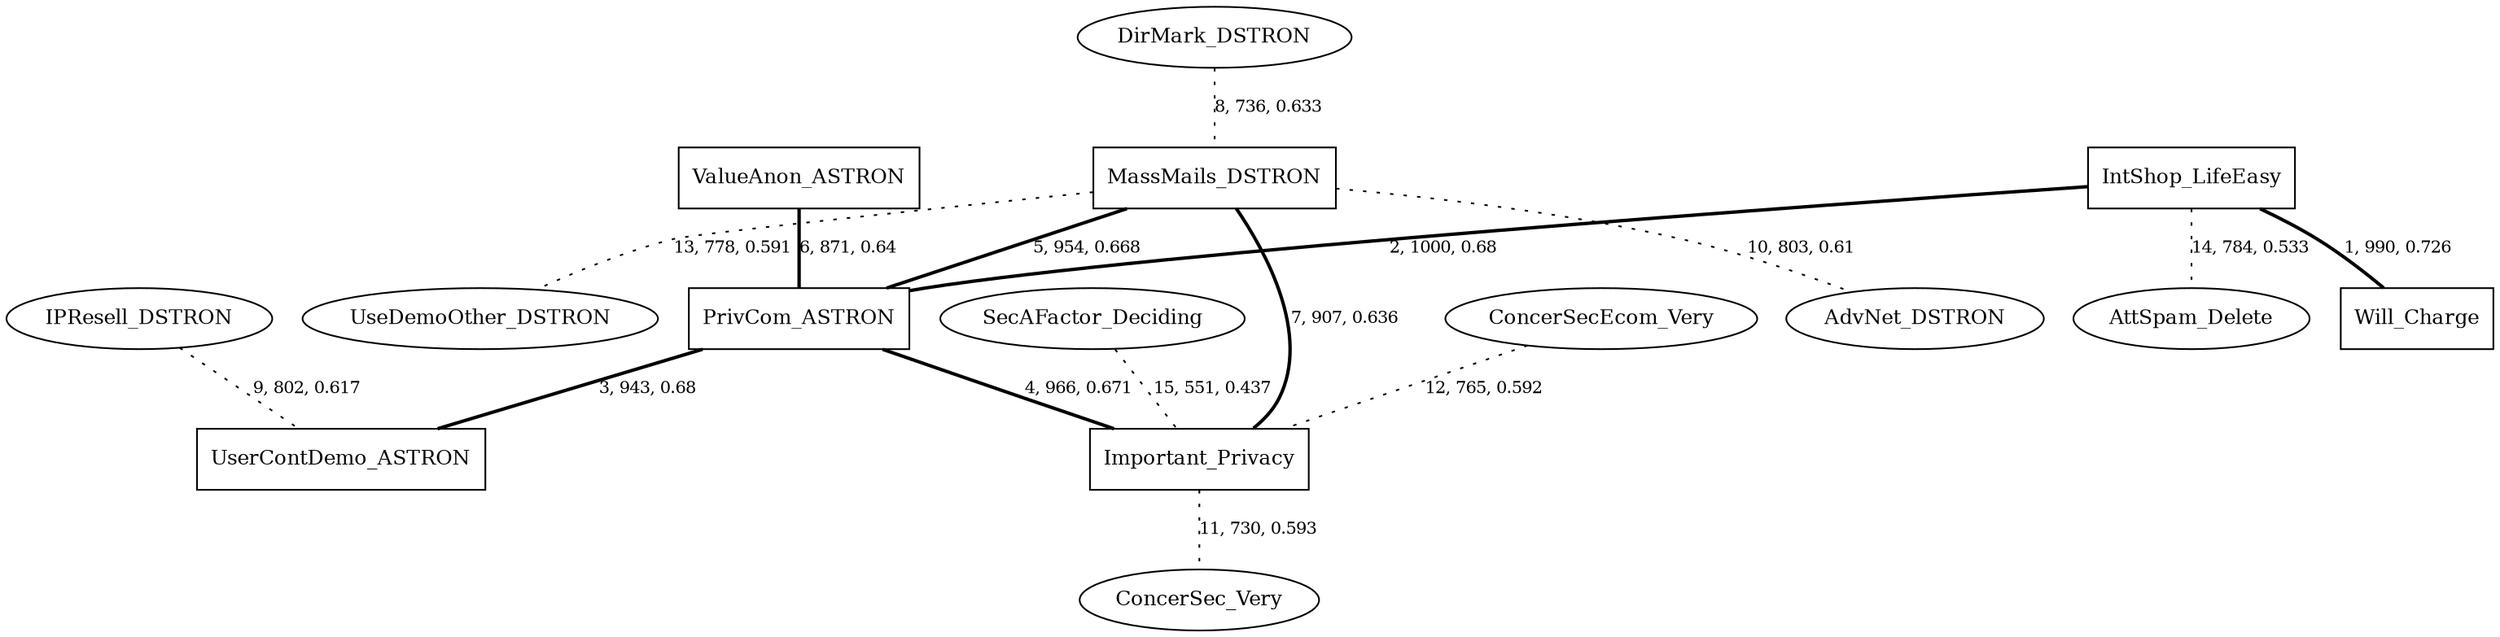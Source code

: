 graph G{
    UserContDemo_ASTRON [label="UserContDemo_ASTRON", fontsize=12, shape=box];
    Will_Charge [label="Will_Charge", fontsize=12, shape=box];
    ConcerSec_Very [label="ConcerSec_Very", fontsize=12];
    Important_Privacy [label="Important_Privacy", fontsize=12, shape=box];
    ConcerSecEcom_Very [label="ConcerSecEcom_Very", fontsize=12];
    IPResell_DSTRON [label="IPResell_DSTRON", fontsize=12];
    UseDemoOther_DSTRON [label="UseDemoOther_DSTRON", fontsize=12];
    SecAFactor_Deciding [label="SecAFactor_Deciding", fontsize=12];
    AdvNet_DSTRON [label="AdvNet_DSTRON", fontsize=12];
    PrivCom_ASTRON [label="PrivCom_ASTRON", fontsize=12, shape=box];
    MassMails_DSTRON [label="MassMails_DSTRON", fontsize=12, shape=box];
    ValueAnon_ASTRON [label="ValueAnon_ASTRON", fontsize=12, shape=box];
    AttSpam_Delete [label="AttSpam_Delete", fontsize=12];
    IntShop_LifeEasy [label="IntShop_LifeEasy", fontsize=12, shape=box];
    DirMark_DSTRON [label="DirMark_DSTRON", fontsize=12];
    IntShop_LifeEasy -- AttSpam_Delete [label="14, 784, 0.533", fontsize=10, style=dotted];
    IPResell_DSTRON -- UserContDemo_ASTRON [label="9, 802, 0.617", fontsize=10, style=dotted];
    IntShop_LifeEasy -- PrivCom_ASTRON [label="2, 1000, 0.68", fontsize=10, style=bold];
    IntShop_LifeEasy -- Will_Charge [label="1, 990, 0.726", fontsize=10, style=bold];
    ValueAnon_ASTRON -- PrivCom_ASTRON [label="6, 871, 0.64", fontsize=10, style=bold];
    Important_Privacy -- ConcerSec_Very [label="11, 730, 0.593", fontsize=10, style=dotted];
    MassMails_DSTRON -- PrivCom_ASTRON [label="5, 954, 0.668", fontsize=10, style=bold];
    PrivCom_ASTRON -- Important_Privacy [label="4, 966, 0.671", fontsize=10, style=bold];
    MassMails_DSTRON -- AdvNet_DSTRON [label="10, 803, 0.61", fontsize=10, style=dotted];
    MassMails_DSTRON -- UseDemoOther_DSTRON [label="13, 778, 0.591", fontsize=10, style=dotted];
    MassMails_DSTRON -- Important_Privacy [label="7, 907, 0.636", fontsize=10, style=bold];
    DirMark_DSTRON -- MassMails_DSTRON [label="8, 736, 0.633", fontsize=10, style=dotted];
    PrivCom_ASTRON -- UserContDemo_ASTRON [label="3, 943, 0.68", fontsize=10, style=bold];
    SecAFactor_Deciding -- Important_Privacy [label="15, 551, 0.437", fontsize=10, style=dotted];
    ConcerSecEcom_Very -- Important_Privacy [label="12, 765, 0.592", fontsize=10, style=dotted];
}
